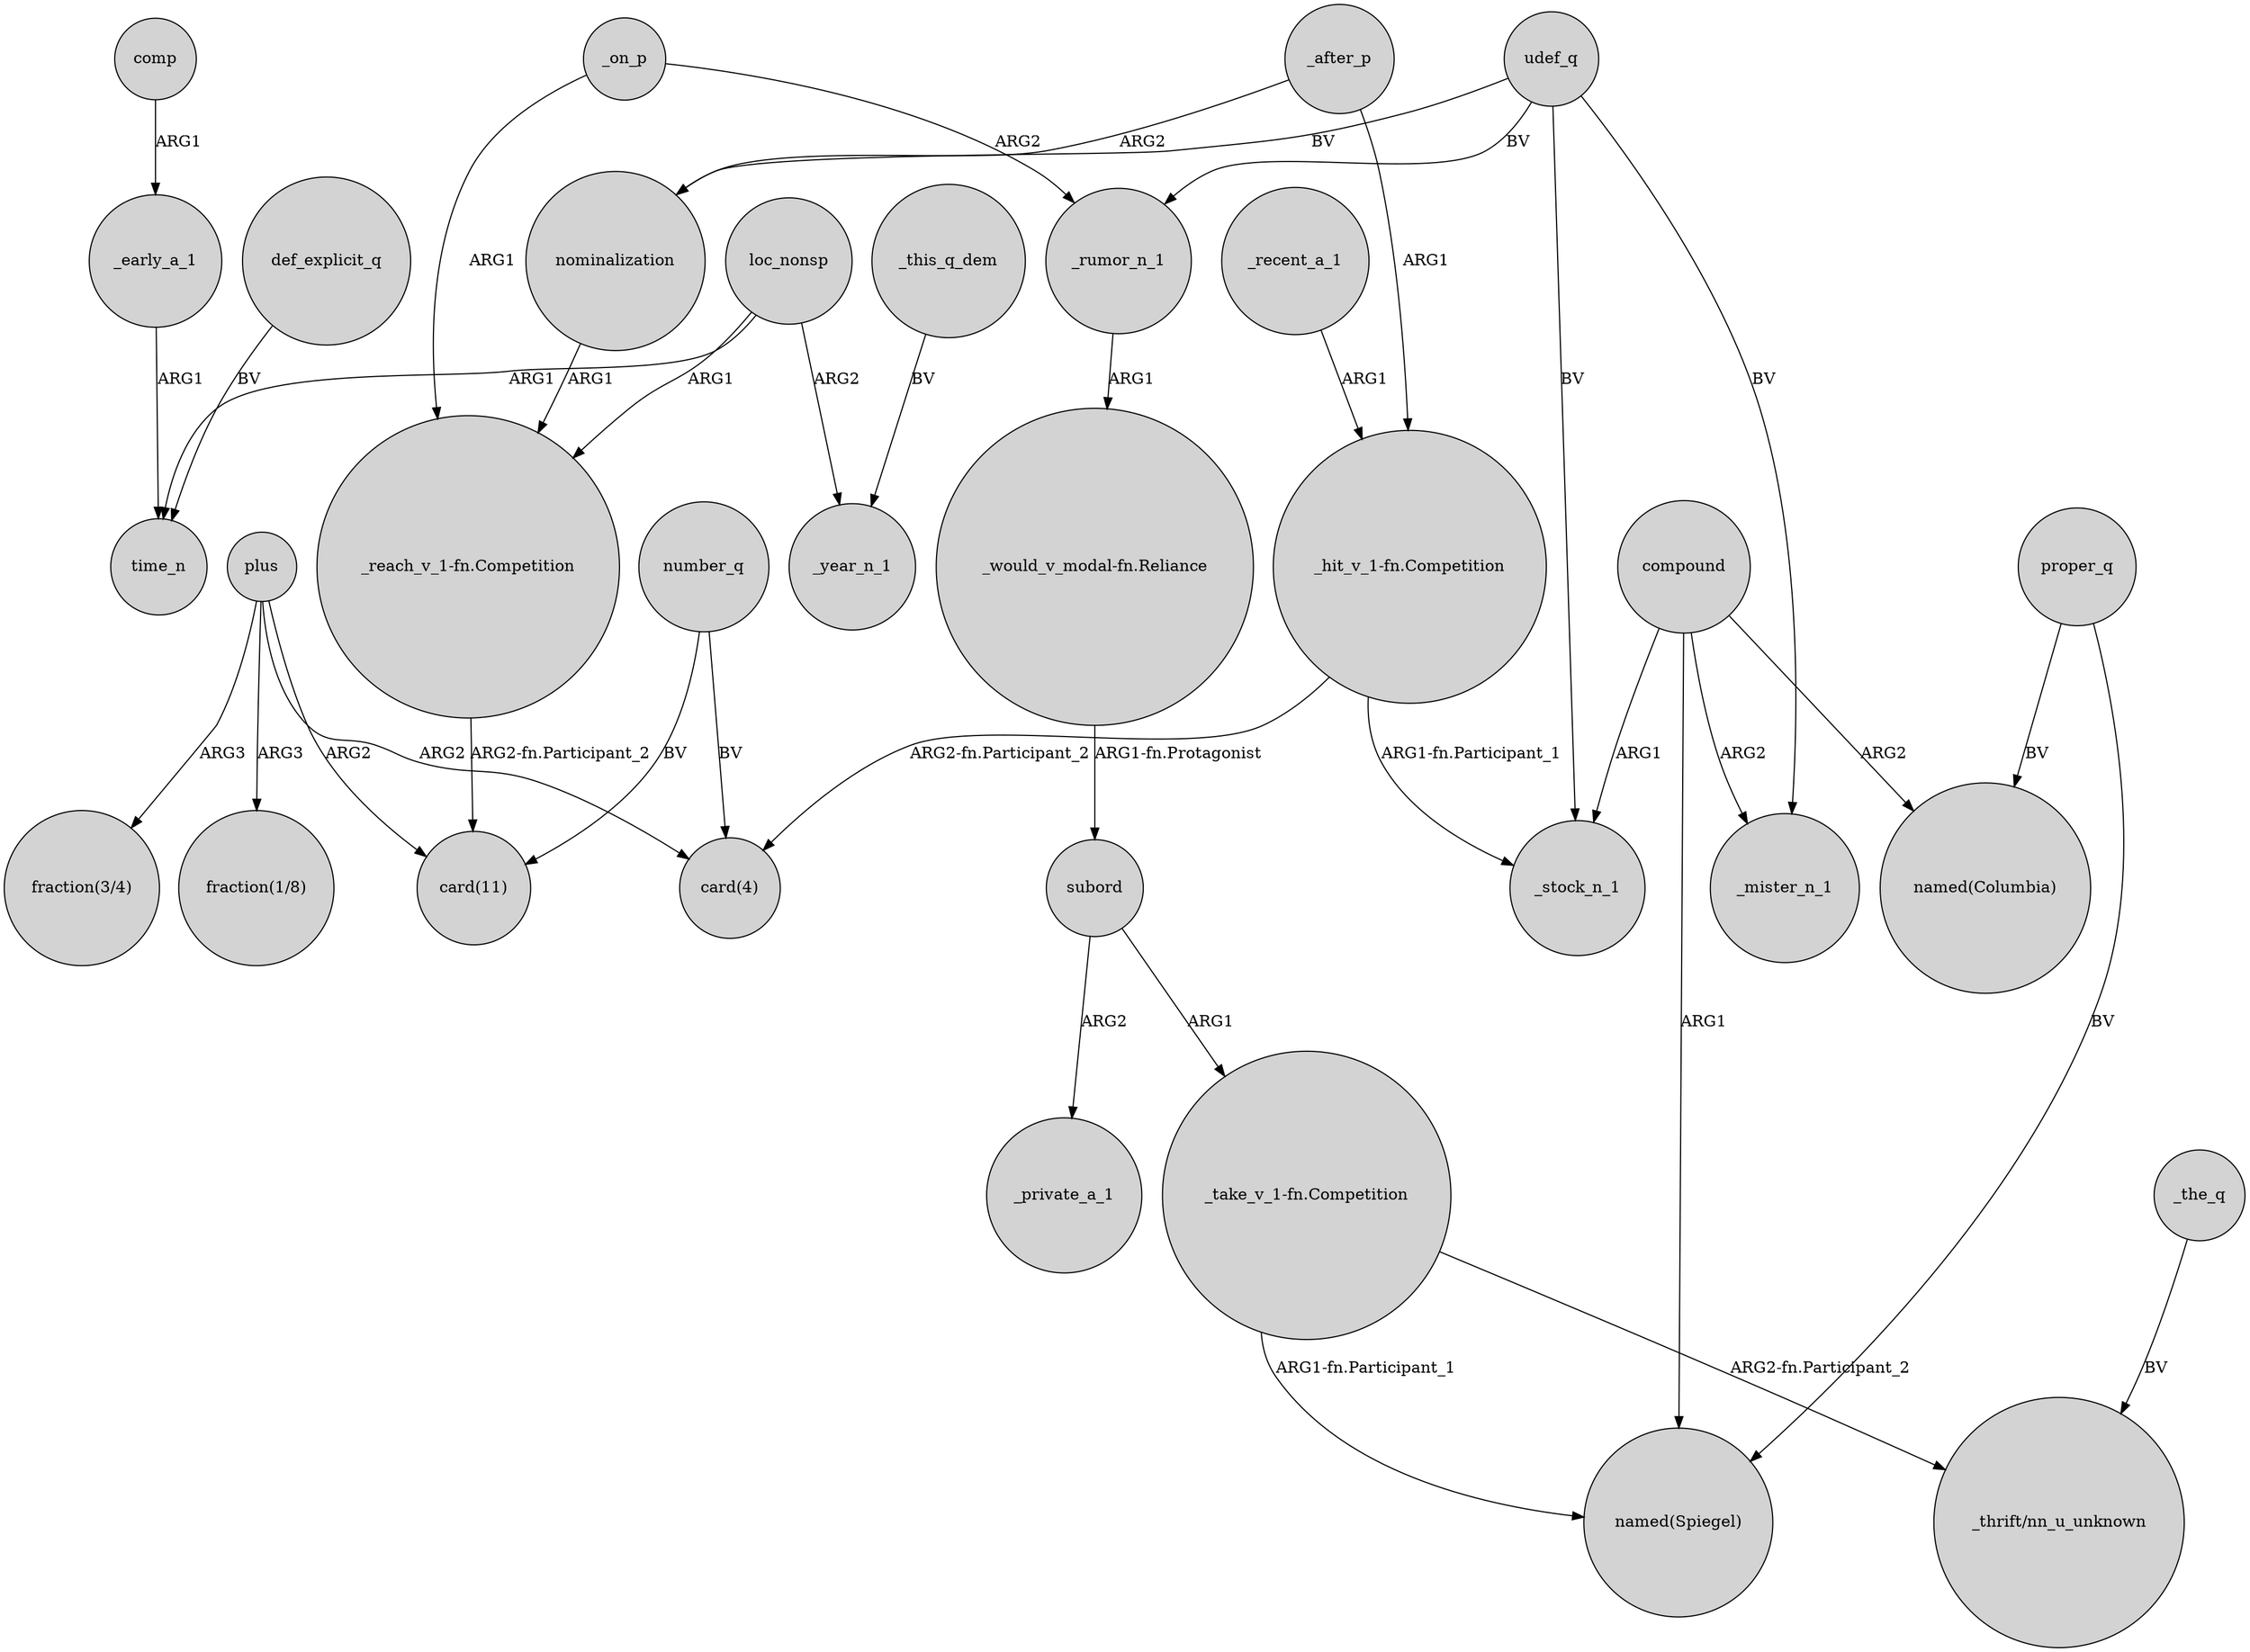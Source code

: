 digraph {
	node [shape=circle style=filled]
	_early_a_1 -> time_n [label=ARG1]
	_recent_a_1 -> "_hit_v_1-fn.Competition" [label=ARG1]
	compound -> _mister_n_1 [label=ARG2]
	proper_q -> "named(Spiegel)" [label=BV]
	"_hit_v_1-fn.Competition" -> _stock_n_1 [label="ARG1-fn.Participant_1"]
	plus -> "fraction(1/8)" [label=ARG3]
	udef_q -> nominalization [label=BV]
	comp -> _early_a_1 [label=ARG1]
	nominalization -> "_reach_v_1-fn.Competition" [label=ARG1]
	_on_p -> _rumor_n_1 [label=ARG2]
	udef_q -> _mister_n_1 [label=BV]
	compound -> "named(Columbia)" [label=ARG2]
	"_take_v_1-fn.Competition" -> "_thrift/nn_u_unknown" [label="ARG2-fn.Participant_2"]
	loc_nonsp -> _year_n_1 [label=ARG2]
	plus -> "card(11)" [label=ARG2]
	compound -> _stock_n_1 [label=ARG1]
	_after_p -> nominalization [label=ARG2]
	_the_q -> "_thrift/nn_u_unknown" [label=BV]
	udef_q -> _stock_n_1 [label=BV]
	_rumor_n_1 -> "_would_v_modal-fn.Reliance" [label=ARG1]
	"_reach_v_1-fn.Competition" -> "card(11)" [label="ARG2-fn.Participant_2"]
	plus -> "card(4)" [label=ARG2]
	_this_q_dem -> _year_n_1 [label=BV]
	proper_q -> "named(Columbia)" [label=BV]
	loc_nonsp -> time_n [label=ARG1]
	number_q -> "card(4)" [label=BV]
	_on_p -> "_reach_v_1-fn.Competition" [label=ARG1]
	loc_nonsp -> "_reach_v_1-fn.Competition" [label=ARG1]
	def_explicit_q -> time_n [label=BV]
	"_would_v_modal-fn.Reliance" -> subord [label="ARG1-fn.Protagonist"]
	_after_p -> "_hit_v_1-fn.Competition" [label=ARG1]
	compound -> "named(Spiegel)" [label=ARG1]
	plus -> "fraction(3/4)" [label=ARG3]
	"_take_v_1-fn.Competition" -> "named(Spiegel)" [label="ARG1-fn.Participant_1"]
	subord -> "_take_v_1-fn.Competition" [label=ARG1]
	udef_q -> _rumor_n_1 [label=BV]
	number_q -> "card(11)" [label=BV]
	"_hit_v_1-fn.Competition" -> "card(4)" [label="ARG2-fn.Participant_2"]
	subord -> _private_a_1 [label=ARG2]
}
